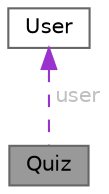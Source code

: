 digraph "Quiz"
{
 // LATEX_PDF_SIZE
  bgcolor="transparent";
  edge [fontname=Helvetica,fontsize=10,labelfontname=Helvetica,labelfontsize=10];
  node [fontname=Helvetica,fontsize=10,shape=box,height=0.2,width=0.4];
  Node1 [id="Node000001",label="Quiz",height=0.2,width=0.4,color="gray40", fillcolor="grey60", style="filled", fontcolor="black",tooltip="Class containing quiz object which represents a collection of question which can be answered."];
  Node2 -> Node1 [id="edge1_Node000001_Node000002",dir="back",color="darkorchid3",style="dashed",tooltip=" ",label=" user",fontcolor="grey" ];
  Node2 [id="Node000002",label="User",height=0.2,width=0.4,color="gray40", fillcolor="white", style="filled",URL="$classUser.html",tooltip="Class containing user object which holds a user's statistics."];
}
